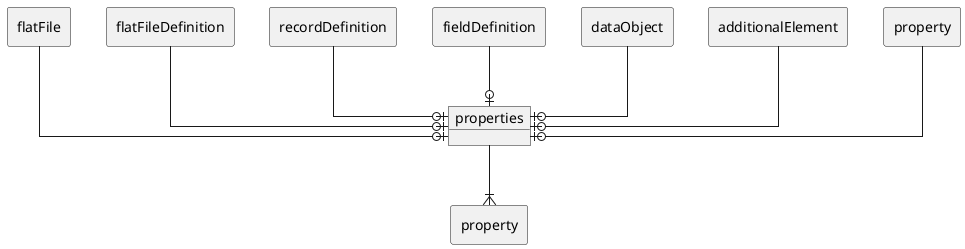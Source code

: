 @startuml
allowmixing
skinparam linetype ortho

rectangle "flatFile" as p1
rectangle "flatFileDefinition" as p2
rectangle "recordDefinition" as p3
rectangle "fieldDefinition" as p4
rectangle "dataObject" as p5
rectangle "additionalElement" as p6
rectangle "property" as p7
rectangle "property" as c1
object "properties" as e
p1 --o| e
p2 --o| e
p3 --o| e
p4 --o| e
p5 --o| e
p6 --o| e
p7 --o| e
e --|{ c1
@enduml